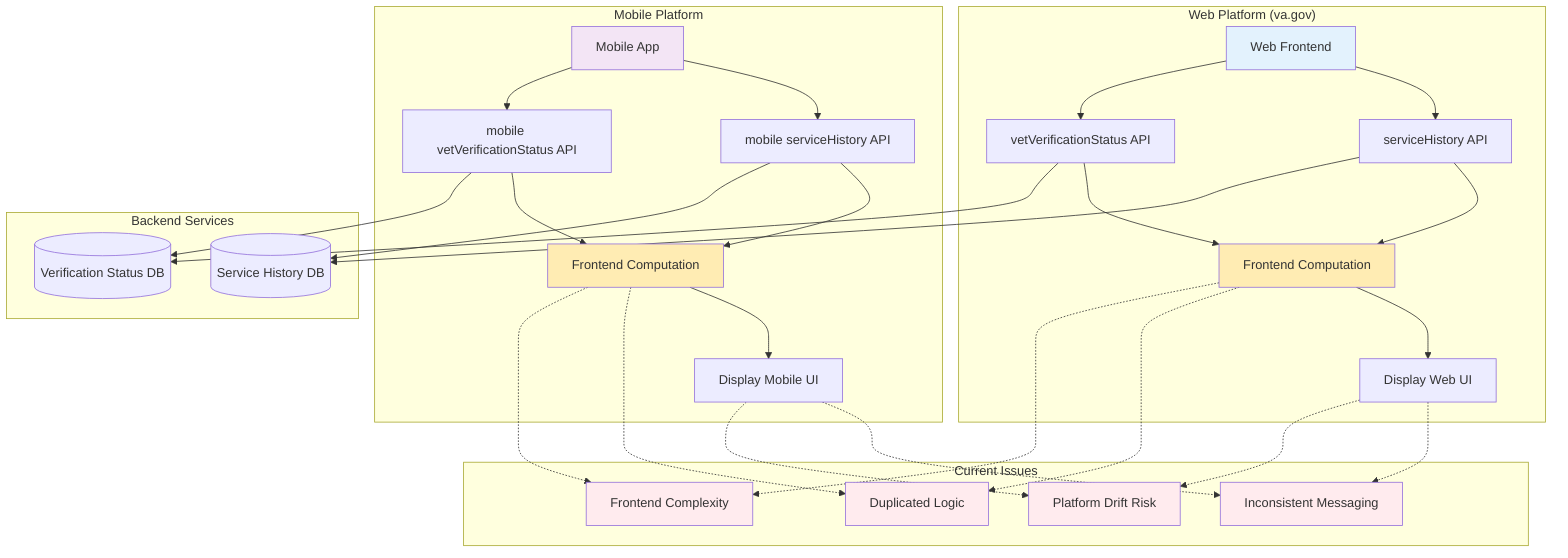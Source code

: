 graph TD
    subgraph "Web Platform (va.gov)"
        WEB[Web Frontend] --> API1[serviceHistory API]
        WEB --> API2[vetVerificationStatus API]
        API1 --> WEB_COMP[Frontend Computation]
        API2 --> WEB_COMP
        WEB_COMP --> WEB_UI[Display Web UI]
    end
    
    subgraph "Mobile Platform"
        MOBILE[Mobile App] --> API3[mobile serviceHistory API]
        MOBILE --> API4[mobile vetVerificationStatus API]
        API3 --> MOBILE_COMP[Frontend Computation]
        API4 --> MOBILE_COMP
        MOBILE_COMP --> MOBILE_UI[Display Mobile UI]
    end
    
    subgraph "Backend Services"
        API1 --> DB1[(Service History DB)]
        API2 --> DB2[(Verification Status DB)]
        API3 --> DB1
        API4 --> DB2
    end
    
    subgraph "Current Issues"
        ISSUE1[Duplicated Logic]
        ISSUE2[Inconsistent Messaging]
        ISSUE3[Frontend Complexity]
        ISSUE4[Platform Drift Risk]
    end
    
    WEB_COMP -.-> ISSUE1
    MOBILE_COMP -.-> ISSUE1
    WEB_UI -.-> ISSUE2
    MOBILE_UI -.-> ISSUE2
    WEB_COMP -.-> ISSUE3
    MOBILE_COMP -.-> ISSUE3
    WEB_UI -.-> ISSUE4
    MOBILE_UI -.-> ISSUE4
    
    style WEB fill:#e3f2fd
    style MOBILE fill:#f3e5f5
    style WEB_COMP fill:#ffecb3
    style MOBILE_COMP fill:#ffecb3
    style ISSUE1 fill:#ffebee
    style ISSUE2 fill:#ffebee
    style ISSUE3 fill:#ffebee
    style ISSUE4 fill:#ffebee